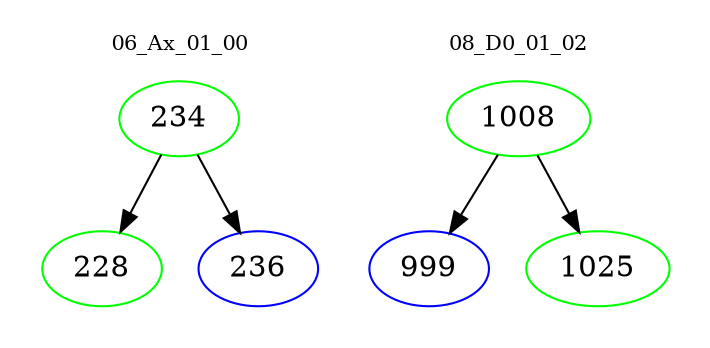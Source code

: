 digraph{
subgraph cluster_0 {
color = white
label = "06_Ax_01_00";
fontsize=10;
T0_234 [label="234", color="green"]
T0_234 -> T0_228 [color="black"]
T0_228 [label="228", color="green"]
T0_234 -> T0_236 [color="black"]
T0_236 [label="236", color="blue"]
}
subgraph cluster_1 {
color = white
label = "08_D0_01_02";
fontsize=10;
T1_1008 [label="1008", color="green"]
T1_1008 -> T1_999 [color="black"]
T1_999 [label="999", color="blue"]
T1_1008 -> T1_1025 [color="black"]
T1_1025 [label="1025", color="green"]
}
}
